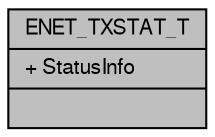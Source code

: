 digraph "ENET_TXSTAT_T"
{
  edge [fontname="FreeSans",fontsize="10",labelfontname="FreeSans",labelfontsize="10"];
  node [fontname="FreeSans",fontsize="10",shape=record];
  Node1 [label="{ENET_TXSTAT_T\n|+ StatusInfo\l|}",height=0.2,width=0.4,color="black", fillcolor="grey75", style="filled", fontcolor="black"];
}
